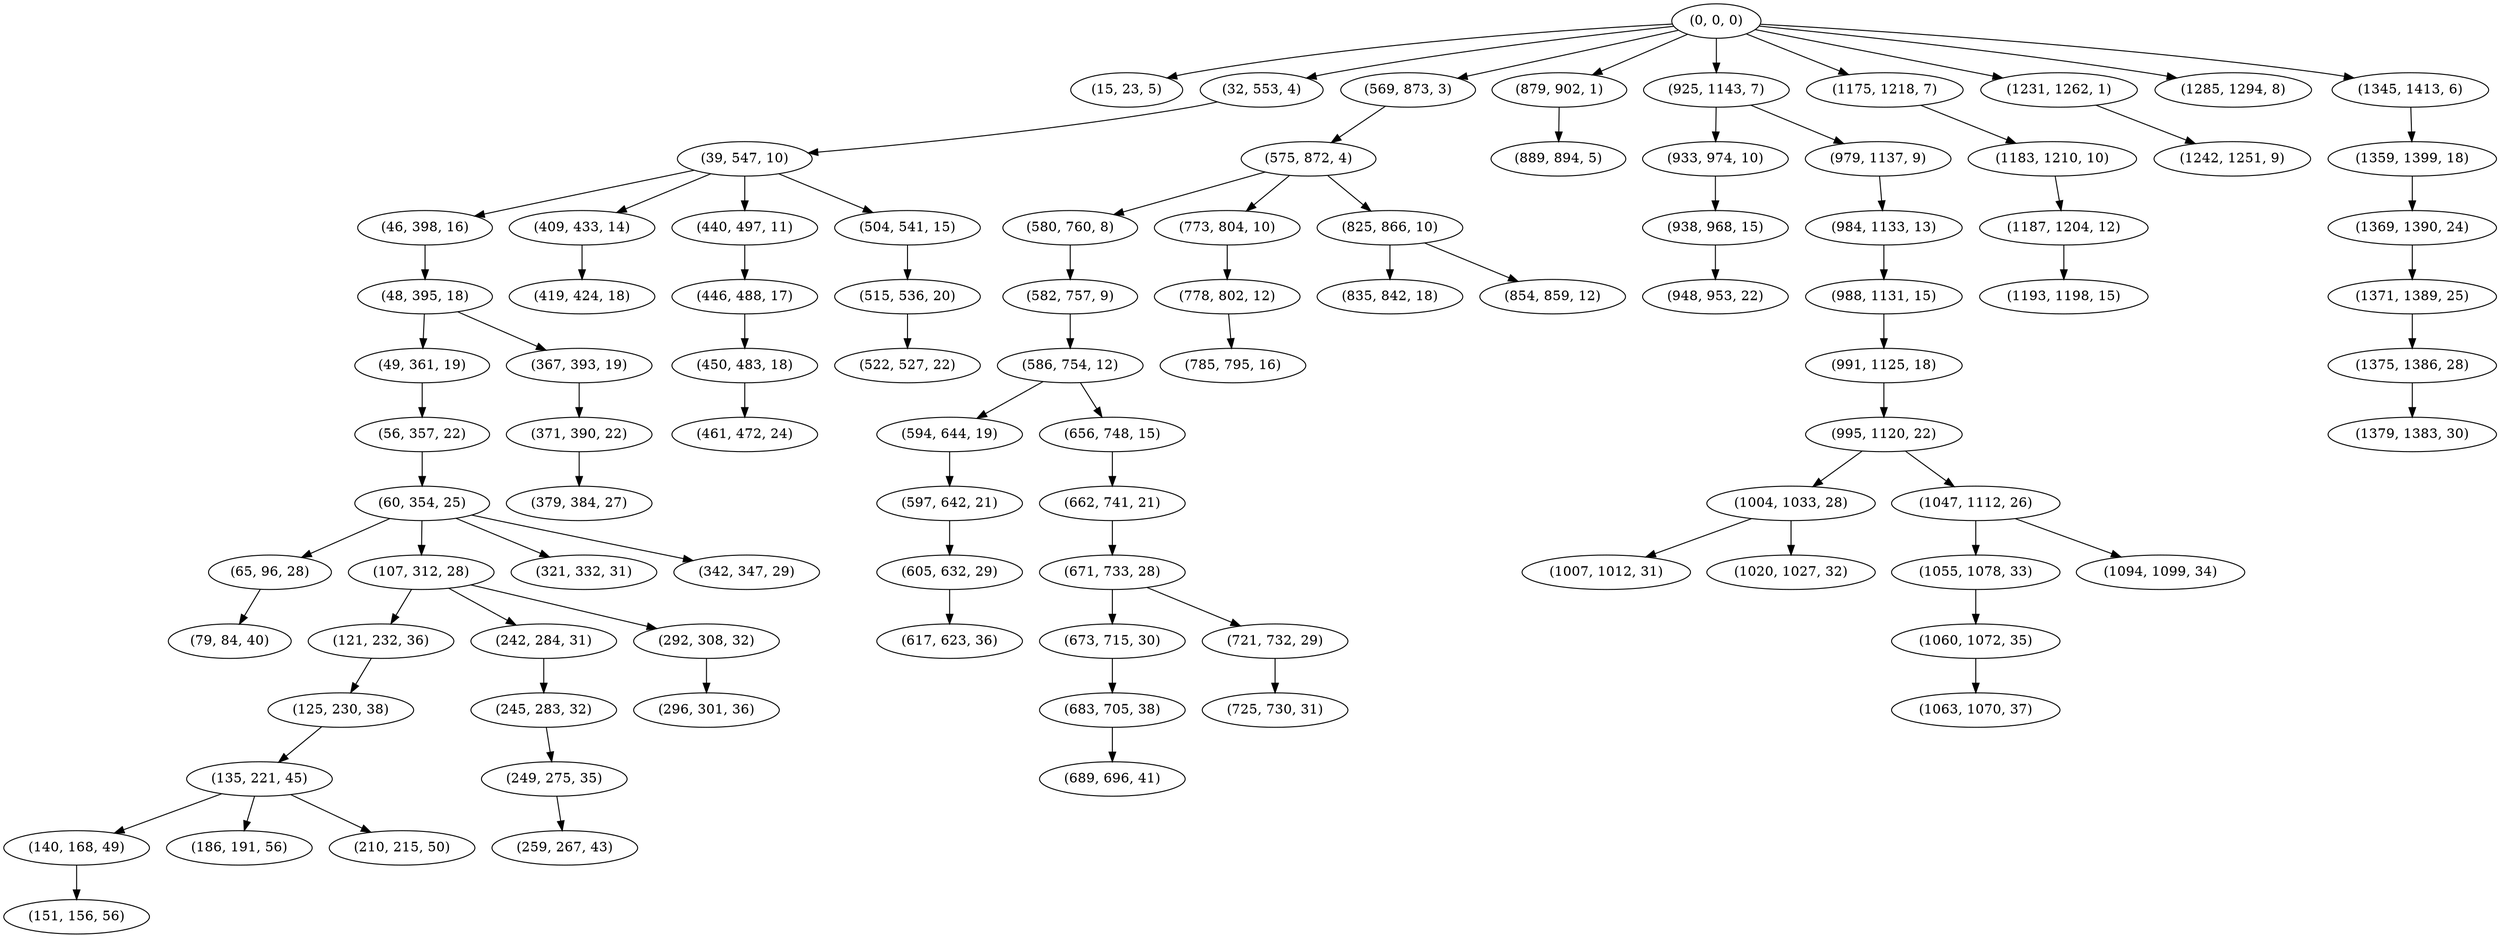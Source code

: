 digraph tree {
    "(0, 0, 0)";
    "(15, 23, 5)";
    "(32, 553, 4)";
    "(39, 547, 10)";
    "(46, 398, 16)";
    "(48, 395, 18)";
    "(49, 361, 19)";
    "(56, 357, 22)";
    "(60, 354, 25)";
    "(65, 96, 28)";
    "(79, 84, 40)";
    "(107, 312, 28)";
    "(121, 232, 36)";
    "(125, 230, 38)";
    "(135, 221, 45)";
    "(140, 168, 49)";
    "(151, 156, 56)";
    "(186, 191, 56)";
    "(210, 215, 50)";
    "(242, 284, 31)";
    "(245, 283, 32)";
    "(249, 275, 35)";
    "(259, 267, 43)";
    "(292, 308, 32)";
    "(296, 301, 36)";
    "(321, 332, 31)";
    "(342, 347, 29)";
    "(367, 393, 19)";
    "(371, 390, 22)";
    "(379, 384, 27)";
    "(409, 433, 14)";
    "(419, 424, 18)";
    "(440, 497, 11)";
    "(446, 488, 17)";
    "(450, 483, 18)";
    "(461, 472, 24)";
    "(504, 541, 15)";
    "(515, 536, 20)";
    "(522, 527, 22)";
    "(569, 873, 3)";
    "(575, 872, 4)";
    "(580, 760, 8)";
    "(582, 757, 9)";
    "(586, 754, 12)";
    "(594, 644, 19)";
    "(597, 642, 21)";
    "(605, 632, 29)";
    "(617, 623, 36)";
    "(656, 748, 15)";
    "(662, 741, 21)";
    "(671, 733, 28)";
    "(673, 715, 30)";
    "(683, 705, 38)";
    "(689, 696, 41)";
    "(721, 732, 29)";
    "(725, 730, 31)";
    "(773, 804, 10)";
    "(778, 802, 12)";
    "(785, 795, 16)";
    "(825, 866, 10)";
    "(835, 842, 18)";
    "(854, 859, 12)";
    "(879, 902, 1)";
    "(889, 894, 5)";
    "(925, 1143, 7)";
    "(933, 974, 10)";
    "(938, 968, 15)";
    "(948, 953, 22)";
    "(979, 1137, 9)";
    "(984, 1133, 13)";
    "(988, 1131, 15)";
    "(991, 1125, 18)";
    "(995, 1120, 22)";
    "(1004, 1033, 28)";
    "(1007, 1012, 31)";
    "(1020, 1027, 32)";
    "(1047, 1112, 26)";
    "(1055, 1078, 33)";
    "(1060, 1072, 35)";
    "(1063, 1070, 37)";
    "(1094, 1099, 34)";
    "(1175, 1218, 7)";
    "(1183, 1210, 10)";
    "(1187, 1204, 12)";
    "(1193, 1198, 15)";
    "(1231, 1262, 1)";
    "(1242, 1251, 9)";
    "(1285, 1294, 8)";
    "(1345, 1413, 6)";
    "(1359, 1399, 18)";
    "(1369, 1390, 24)";
    "(1371, 1389, 25)";
    "(1375, 1386, 28)";
    "(1379, 1383, 30)";
    "(0, 0, 0)" -> "(15, 23, 5)";
    "(0, 0, 0)" -> "(32, 553, 4)";
    "(0, 0, 0)" -> "(569, 873, 3)";
    "(0, 0, 0)" -> "(879, 902, 1)";
    "(0, 0, 0)" -> "(925, 1143, 7)";
    "(0, 0, 0)" -> "(1175, 1218, 7)";
    "(0, 0, 0)" -> "(1231, 1262, 1)";
    "(0, 0, 0)" -> "(1285, 1294, 8)";
    "(0, 0, 0)" -> "(1345, 1413, 6)";
    "(32, 553, 4)" -> "(39, 547, 10)";
    "(39, 547, 10)" -> "(46, 398, 16)";
    "(39, 547, 10)" -> "(409, 433, 14)";
    "(39, 547, 10)" -> "(440, 497, 11)";
    "(39, 547, 10)" -> "(504, 541, 15)";
    "(46, 398, 16)" -> "(48, 395, 18)";
    "(48, 395, 18)" -> "(49, 361, 19)";
    "(48, 395, 18)" -> "(367, 393, 19)";
    "(49, 361, 19)" -> "(56, 357, 22)";
    "(56, 357, 22)" -> "(60, 354, 25)";
    "(60, 354, 25)" -> "(65, 96, 28)";
    "(60, 354, 25)" -> "(107, 312, 28)";
    "(60, 354, 25)" -> "(321, 332, 31)";
    "(60, 354, 25)" -> "(342, 347, 29)";
    "(65, 96, 28)" -> "(79, 84, 40)";
    "(107, 312, 28)" -> "(121, 232, 36)";
    "(107, 312, 28)" -> "(242, 284, 31)";
    "(107, 312, 28)" -> "(292, 308, 32)";
    "(121, 232, 36)" -> "(125, 230, 38)";
    "(125, 230, 38)" -> "(135, 221, 45)";
    "(135, 221, 45)" -> "(140, 168, 49)";
    "(135, 221, 45)" -> "(186, 191, 56)";
    "(135, 221, 45)" -> "(210, 215, 50)";
    "(140, 168, 49)" -> "(151, 156, 56)";
    "(242, 284, 31)" -> "(245, 283, 32)";
    "(245, 283, 32)" -> "(249, 275, 35)";
    "(249, 275, 35)" -> "(259, 267, 43)";
    "(292, 308, 32)" -> "(296, 301, 36)";
    "(367, 393, 19)" -> "(371, 390, 22)";
    "(371, 390, 22)" -> "(379, 384, 27)";
    "(409, 433, 14)" -> "(419, 424, 18)";
    "(440, 497, 11)" -> "(446, 488, 17)";
    "(446, 488, 17)" -> "(450, 483, 18)";
    "(450, 483, 18)" -> "(461, 472, 24)";
    "(504, 541, 15)" -> "(515, 536, 20)";
    "(515, 536, 20)" -> "(522, 527, 22)";
    "(569, 873, 3)" -> "(575, 872, 4)";
    "(575, 872, 4)" -> "(580, 760, 8)";
    "(575, 872, 4)" -> "(773, 804, 10)";
    "(575, 872, 4)" -> "(825, 866, 10)";
    "(580, 760, 8)" -> "(582, 757, 9)";
    "(582, 757, 9)" -> "(586, 754, 12)";
    "(586, 754, 12)" -> "(594, 644, 19)";
    "(586, 754, 12)" -> "(656, 748, 15)";
    "(594, 644, 19)" -> "(597, 642, 21)";
    "(597, 642, 21)" -> "(605, 632, 29)";
    "(605, 632, 29)" -> "(617, 623, 36)";
    "(656, 748, 15)" -> "(662, 741, 21)";
    "(662, 741, 21)" -> "(671, 733, 28)";
    "(671, 733, 28)" -> "(673, 715, 30)";
    "(671, 733, 28)" -> "(721, 732, 29)";
    "(673, 715, 30)" -> "(683, 705, 38)";
    "(683, 705, 38)" -> "(689, 696, 41)";
    "(721, 732, 29)" -> "(725, 730, 31)";
    "(773, 804, 10)" -> "(778, 802, 12)";
    "(778, 802, 12)" -> "(785, 795, 16)";
    "(825, 866, 10)" -> "(835, 842, 18)";
    "(825, 866, 10)" -> "(854, 859, 12)";
    "(879, 902, 1)" -> "(889, 894, 5)";
    "(925, 1143, 7)" -> "(933, 974, 10)";
    "(925, 1143, 7)" -> "(979, 1137, 9)";
    "(933, 974, 10)" -> "(938, 968, 15)";
    "(938, 968, 15)" -> "(948, 953, 22)";
    "(979, 1137, 9)" -> "(984, 1133, 13)";
    "(984, 1133, 13)" -> "(988, 1131, 15)";
    "(988, 1131, 15)" -> "(991, 1125, 18)";
    "(991, 1125, 18)" -> "(995, 1120, 22)";
    "(995, 1120, 22)" -> "(1004, 1033, 28)";
    "(995, 1120, 22)" -> "(1047, 1112, 26)";
    "(1004, 1033, 28)" -> "(1007, 1012, 31)";
    "(1004, 1033, 28)" -> "(1020, 1027, 32)";
    "(1047, 1112, 26)" -> "(1055, 1078, 33)";
    "(1047, 1112, 26)" -> "(1094, 1099, 34)";
    "(1055, 1078, 33)" -> "(1060, 1072, 35)";
    "(1060, 1072, 35)" -> "(1063, 1070, 37)";
    "(1175, 1218, 7)" -> "(1183, 1210, 10)";
    "(1183, 1210, 10)" -> "(1187, 1204, 12)";
    "(1187, 1204, 12)" -> "(1193, 1198, 15)";
    "(1231, 1262, 1)" -> "(1242, 1251, 9)";
    "(1345, 1413, 6)" -> "(1359, 1399, 18)";
    "(1359, 1399, 18)" -> "(1369, 1390, 24)";
    "(1369, 1390, 24)" -> "(1371, 1389, 25)";
    "(1371, 1389, 25)" -> "(1375, 1386, 28)";
    "(1375, 1386, 28)" -> "(1379, 1383, 30)";
}
